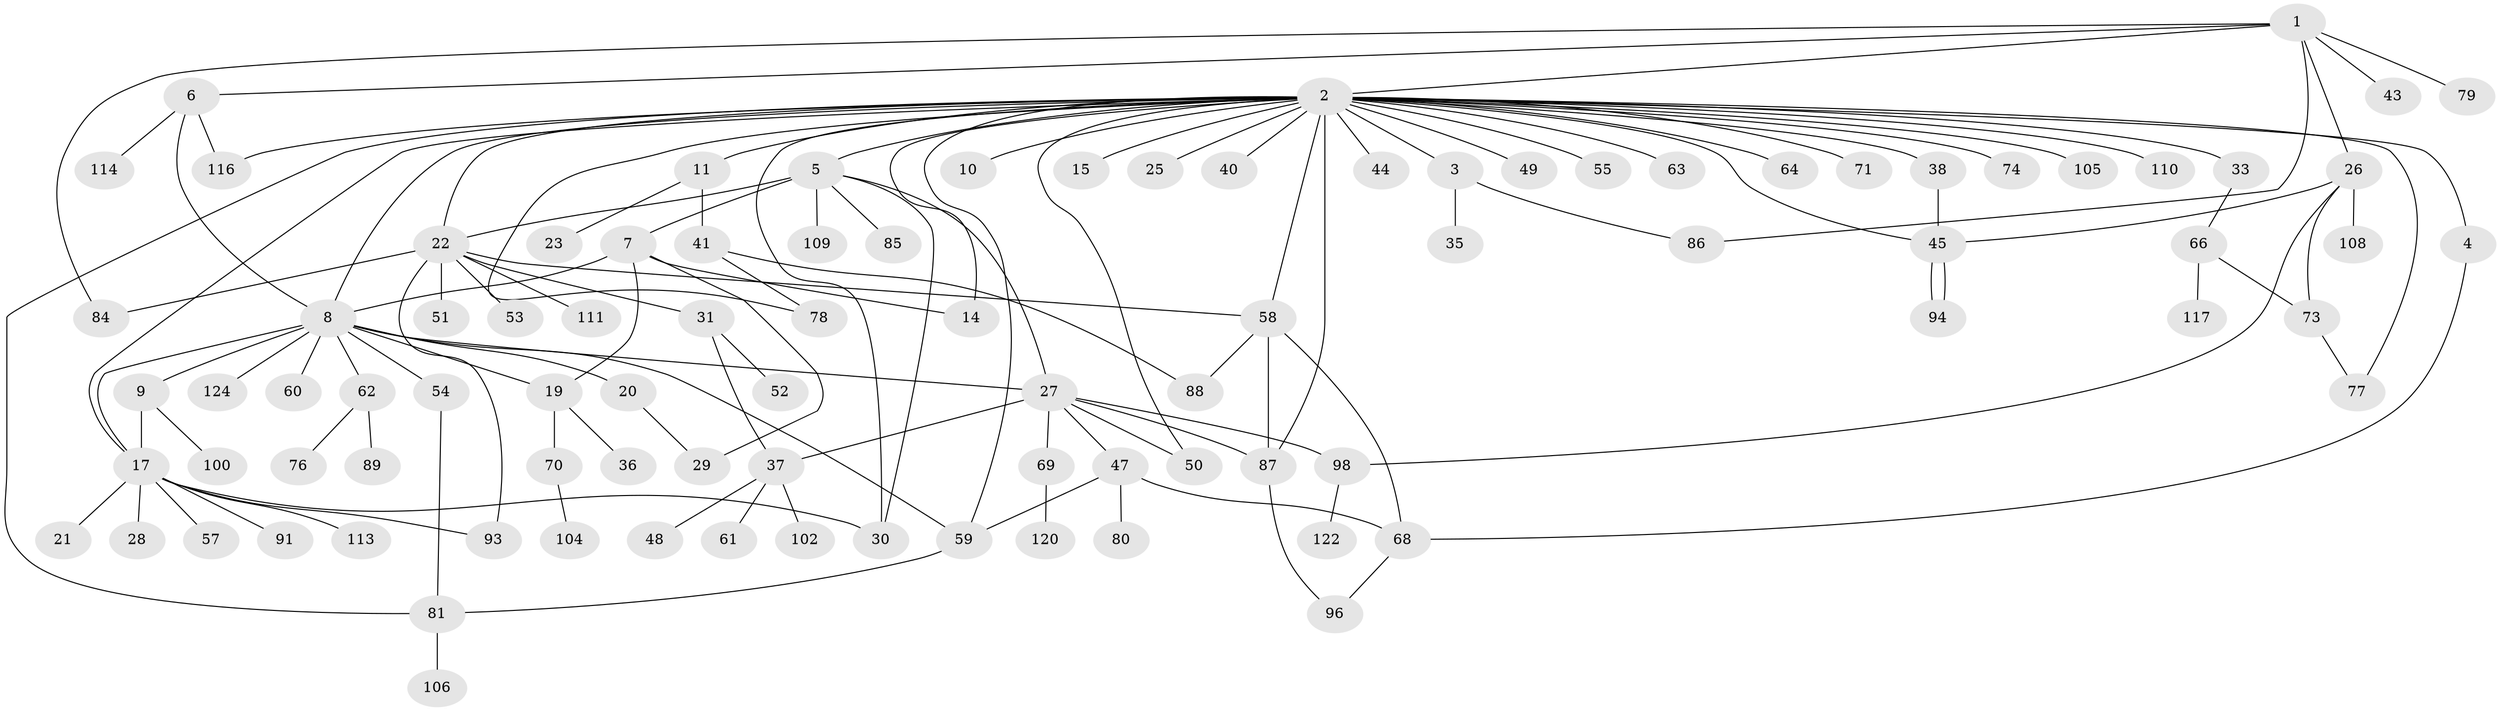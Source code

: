 // original degree distribution, {7: 0.03225806451612903, 27: 0.008064516129032258, 4: 0.10483870967741936, 2: 0.25, 5: 0.04032258064516129, 1: 0.45161290322580644, 3: 0.07258064516129033, 11: 0.008064516129032258, 8: 0.016129032258064516, 10: 0.008064516129032258, 6: 0.008064516129032258}
// Generated by graph-tools (version 1.1) at 2025/11/02/27/25 16:11:13]
// undirected, 93 vertices, 127 edges
graph export_dot {
graph [start="1"]
  node [color=gray90,style=filled];
  1 [super="+95"];
  2 [super="+12"];
  3;
  4;
  5 [super="+42"];
  6;
  7 [super="+16"];
  8 [super="+18"];
  9 [super="+32"];
  10;
  11 [super="+13"];
  14 [super="+39"];
  15;
  17 [super="+24"];
  19;
  20 [super="+82"];
  21;
  22 [super="+46"];
  23;
  25;
  26 [super="+83"];
  27 [super="+75"];
  28;
  29;
  30 [super="+99"];
  31 [super="+72"];
  33 [super="+34"];
  35;
  36;
  37 [super="+101"];
  38;
  40;
  41 [super="+67"];
  43;
  44;
  45 [super="+90"];
  47;
  48;
  49;
  50;
  51;
  52 [super="+65"];
  53;
  54 [super="+56"];
  55;
  57;
  58;
  59;
  60;
  61;
  62 [super="+119"];
  63;
  64;
  66;
  68 [super="+107"];
  69 [super="+115"];
  70 [super="+92"];
  71;
  73;
  74;
  76;
  77 [super="+118"];
  78;
  79;
  80;
  81 [super="+97"];
  84;
  85;
  86;
  87 [super="+112"];
  88 [super="+103"];
  89;
  91;
  93;
  94;
  96;
  98;
  100;
  102;
  104;
  105;
  106;
  108;
  109;
  110;
  111;
  113;
  114;
  116 [super="+123"];
  117 [super="+121"];
  120;
  122;
  124;
  1 -- 2;
  1 -- 6;
  1 -- 26;
  1 -- 43;
  1 -- 79;
  1 -- 84;
  1 -- 86;
  2 -- 3 [weight=2];
  2 -- 4;
  2 -- 5;
  2 -- 10;
  2 -- 11;
  2 -- 22;
  2 -- 25;
  2 -- 33;
  2 -- 38;
  2 -- 44;
  2 -- 45;
  2 -- 49;
  2 -- 50;
  2 -- 55;
  2 -- 58;
  2 -- 71;
  2 -- 74;
  2 -- 78;
  2 -- 87 [weight=2];
  2 -- 110;
  2 -- 116;
  2 -- 64;
  2 -- 8;
  2 -- 40;
  2 -- 105;
  2 -- 15;
  2 -- 59;
  2 -- 30;
  2 -- 63;
  2 -- 17;
  2 -- 14;
  2 -- 81;
  2 -- 77;
  3 -- 35;
  3 -- 86;
  4 -- 68;
  5 -- 7;
  5 -- 30;
  5 -- 85;
  5 -- 109;
  5 -- 22;
  5 -- 27;
  6 -- 114;
  6 -- 116;
  6 -- 8;
  7 -- 8;
  7 -- 14;
  7 -- 29;
  7 -- 19;
  8 -- 9;
  8 -- 20;
  8 -- 27;
  8 -- 59;
  8 -- 124;
  8 -- 19;
  8 -- 54;
  8 -- 60;
  8 -- 62;
  8 -- 17;
  9 -- 17;
  9 -- 100;
  11 -- 41;
  11 -- 23;
  17 -- 21;
  17 -- 91;
  17 -- 113;
  17 -- 57;
  17 -- 28;
  17 -- 93;
  17 -- 30;
  19 -- 36;
  19 -- 70;
  20 -- 29;
  22 -- 31;
  22 -- 51;
  22 -- 53;
  22 -- 58;
  22 -- 84;
  22 -- 93;
  22 -- 111;
  26 -- 45;
  26 -- 73;
  26 -- 108;
  26 -- 98;
  27 -- 37;
  27 -- 47;
  27 -- 50;
  27 -- 69;
  27 -- 98;
  27 -- 87;
  31 -- 37;
  31 -- 52;
  33 -- 66;
  37 -- 48;
  37 -- 61;
  37 -- 102;
  38 -- 45;
  41 -- 78;
  41 -- 88;
  45 -- 94;
  45 -- 94;
  47 -- 59;
  47 -- 68;
  47 -- 80;
  54 -- 81;
  58 -- 68;
  58 -- 88;
  58 -- 87;
  59 -- 81;
  62 -- 76;
  62 -- 89;
  66 -- 73;
  66 -- 117;
  68 -- 96;
  69 -- 120;
  70 -- 104;
  73 -- 77;
  81 -- 106;
  87 -- 96;
  98 -- 122;
}
